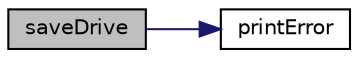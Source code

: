 digraph "saveDrive"
{
 // LATEX_PDF_SIZE
  edge [fontname="Helvetica",fontsize="10",labelfontname="Helvetica",labelfontsize="10"];
  node [fontname="Helvetica",fontsize="10",shape=record];
  rankdir="LR";
  Node1 [label="saveDrive",height=0.2,width=0.4,color="black", fillcolor="grey75", style="filled", fontcolor="black",tooltip="Saves a vDrive to a (real) file."];
  Node1 -> Node2 [color="midnightblue",fontsize="10",style="solid",fontname="Helvetica"];
  Node2 [label="printError",height=0.2,width=0.4,color="black", fillcolor="white", style="filled",URL="$v_d_i_s_k__utility_8c.html#af894f255e69772bd86dcd8ccb527a969",tooltip="Prints Error on terminal."];
}
